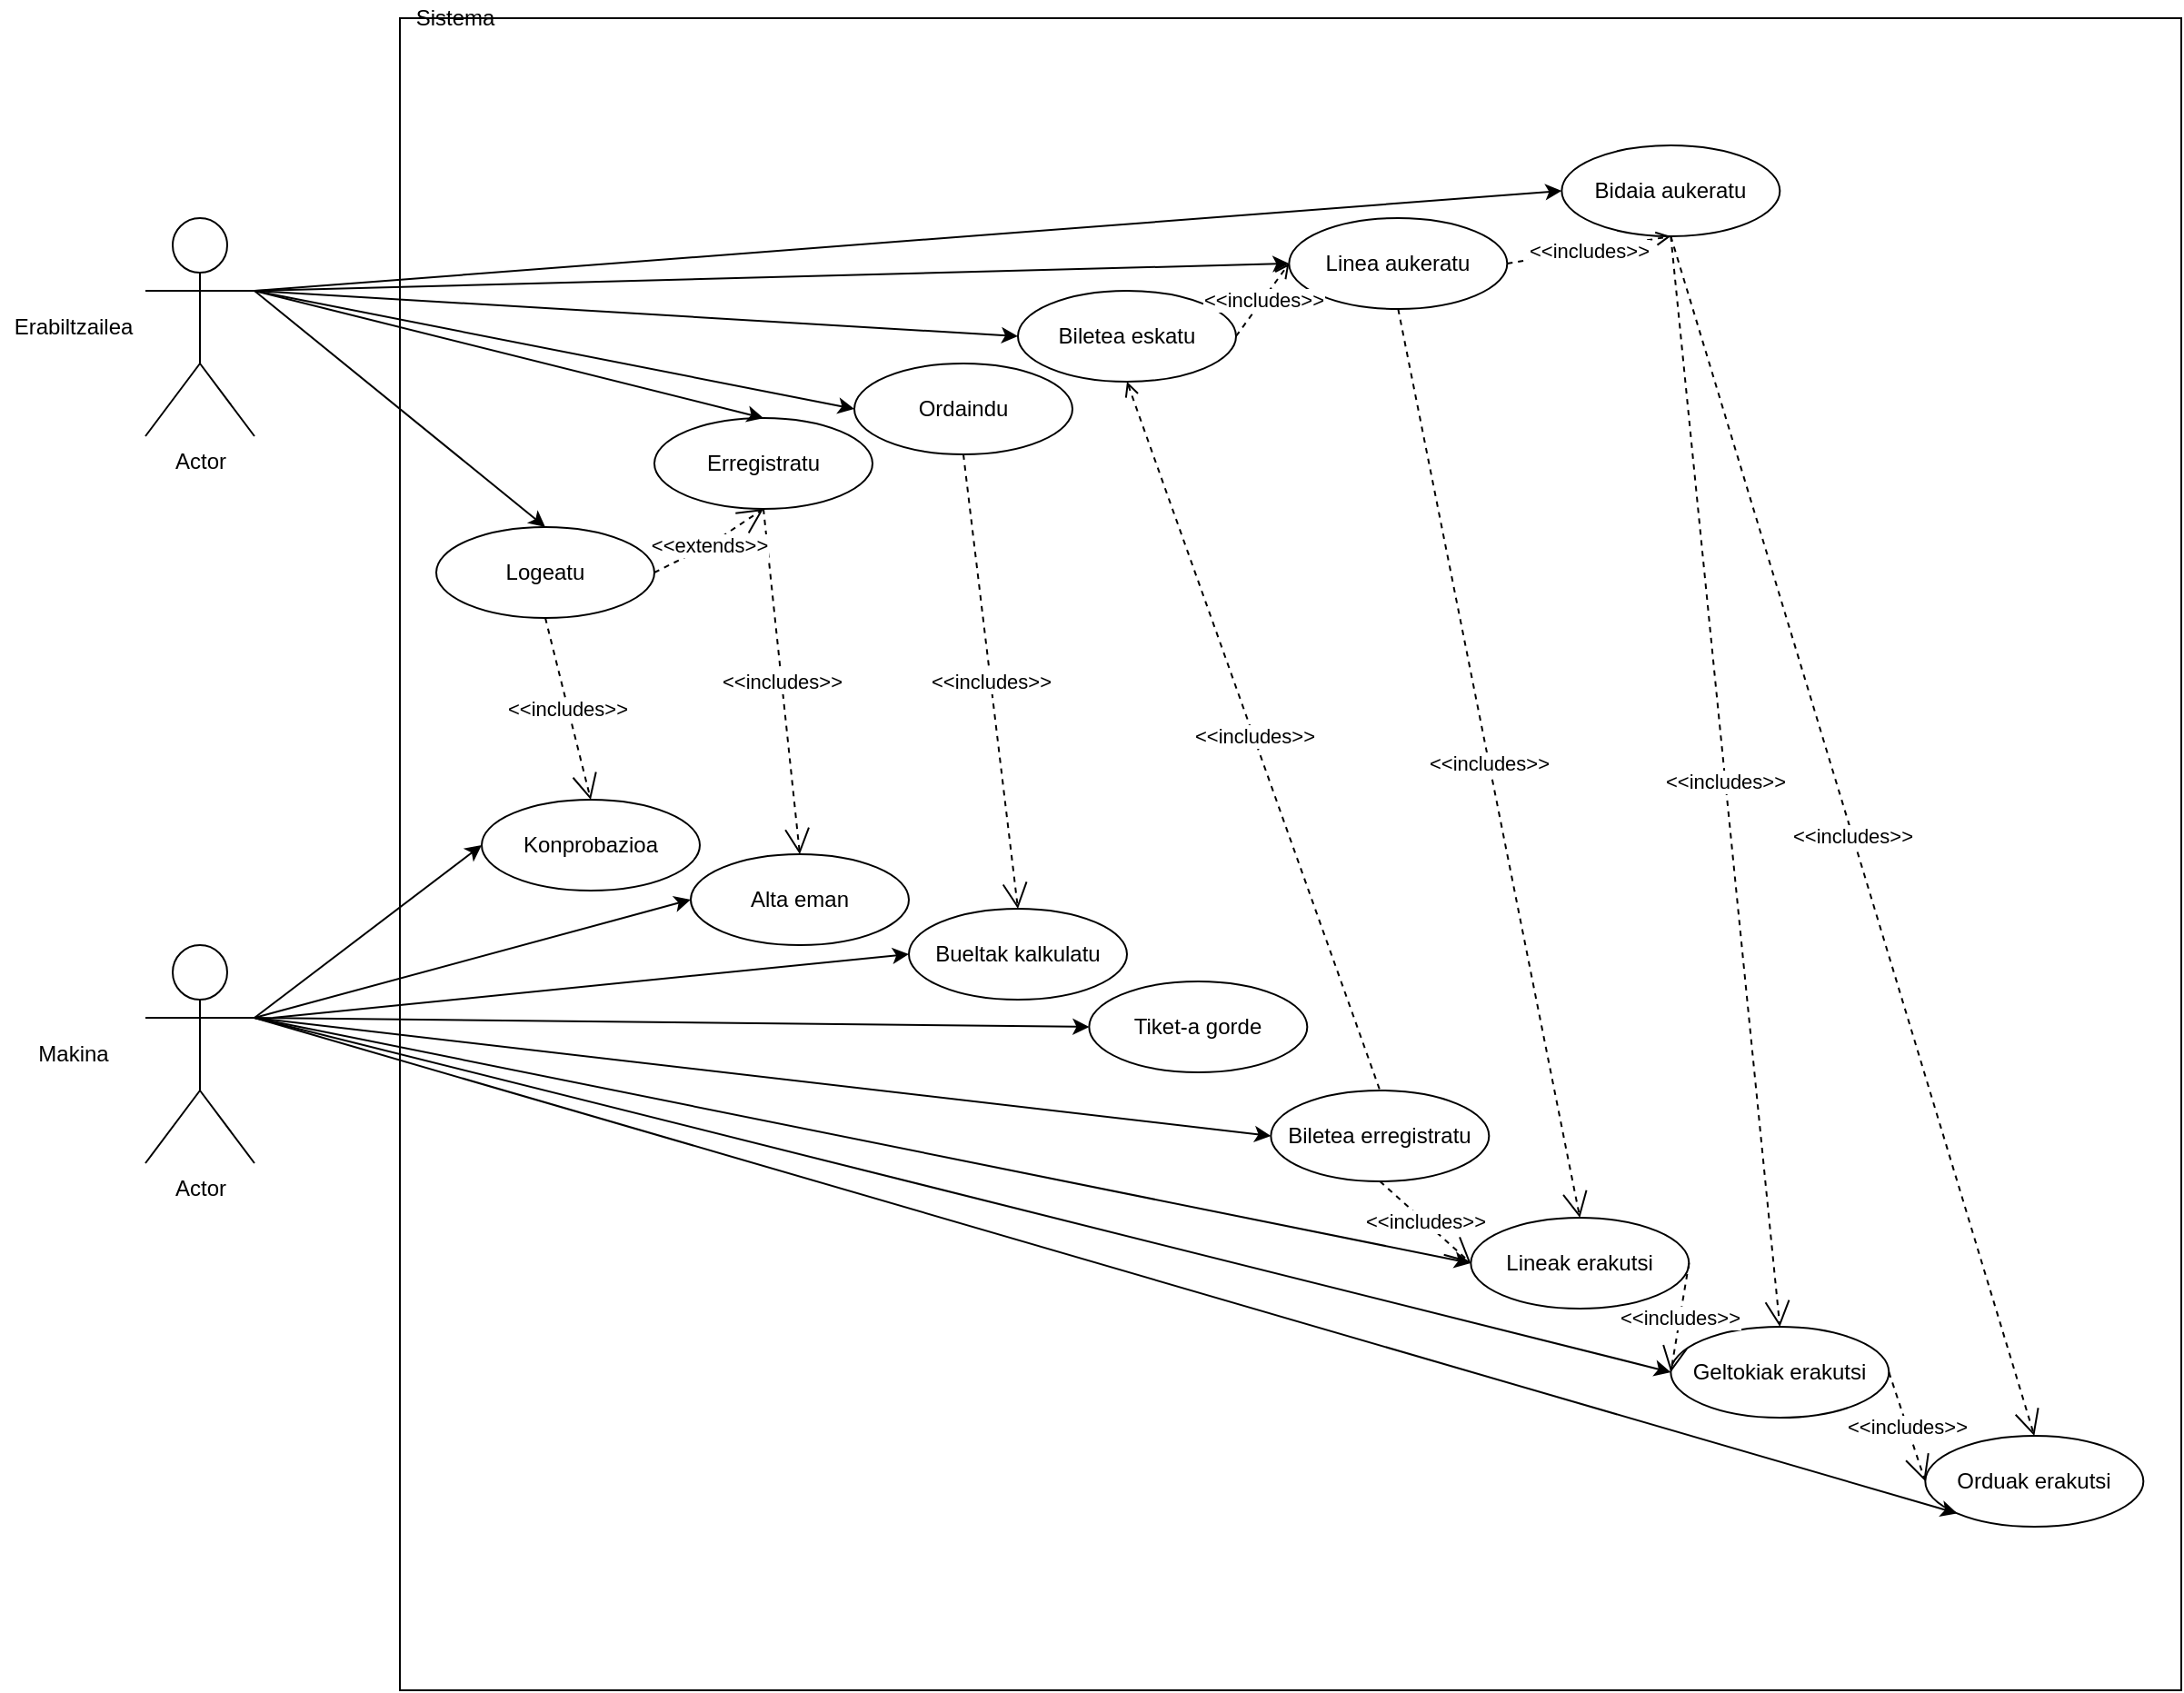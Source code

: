 <mxfile version="16.0.0" type="device"><diagram name="Page-1" id="e7e014a7-5840-1c2e-5031-d8a46d1fe8dd"><mxGraphModel dx="1117" dy="1054" grid="1" gridSize="10" guides="1" tooltips="1" connect="1" arrows="1" fold="1" page="1" pageScale="1" pageWidth="1169" pageHeight="826" background="none" math="0" shadow="0"><root><mxCell id="0"/><mxCell id="1" parent="0"/><mxCell id="Ff2b-R6dkglkqntGl7kR-73" value="" style="rounded=0;whiteSpace=wrap;html=1;" parent="1" vertex="1"><mxGeometry x="360" y="20" width="980" height="920" as="geometry"/></mxCell><mxCell id="Ff2b-R6dkglkqntGl7kR-42" value="Actor" style="shape=umlActor;verticalLabelPosition=bottom;verticalAlign=top;html=1;outlineConnect=0;" parent="1" vertex="1"><mxGeometry x="220" y="130" width="60" height="120" as="geometry"/></mxCell><mxCell id="Ff2b-R6dkglkqntGl7kR-43" value="Biletea eskatu" style="ellipse;whiteSpace=wrap;html=1;" parent="1" vertex="1"><mxGeometry x="700" y="170" width="120" height="50" as="geometry"/></mxCell><mxCell id="Ff2b-R6dkglkqntGl7kR-44" value="Logeatu&lt;br&gt;" style="ellipse;whiteSpace=wrap;html=1;" parent="1" vertex="1"><mxGeometry x="380" y="300" width="120" height="50" as="geometry"/></mxCell><mxCell id="Ff2b-R6dkglkqntGl7kR-47" value="Actor" style="shape=umlActor;verticalLabelPosition=bottom;verticalAlign=top;html=1;outlineConnect=0;" parent="1" vertex="1"><mxGeometry x="220" y="530" width="60" height="120" as="geometry"/></mxCell><mxCell id="Ff2b-R6dkglkqntGl7kR-48" value="Alta eman" style="ellipse;whiteSpace=wrap;html=1;" parent="1" vertex="1"><mxGeometry x="520" y="480" width="120" height="50" as="geometry"/></mxCell><mxCell id="Ff2b-R6dkglkqntGl7kR-49" value="Konprobazioa" style="ellipse;whiteSpace=wrap;html=1;" parent="1" vertex="1"><mxGeometry x="405" y="450" width="120" height="50" as="geometry"/></mxCell><mxCell id="Ff2b-R6dkglkqntGl7kR-50" value="Erregistratu" style="ellipse;whiteSpace=wrap;html=1;" parent="1" vertex="1"><mxGeometry x="500" y="240" width="120" height="50" as="geometry"/></mxCell><mxCell id="Ff2b-R6dkglkqntGl7kR-51" style="edgeStyle=orthogonalEdgeStyle;rounded=0;orthogonalLoop=1;jettySize=auto;html=1;exitX=0.5;exitY=1;exitDx=0;exitDy=0;" parent="1" source="Ff2b-R6dkglkqntGl7kR-44" target="Ff2b-R6dkglkqntGl7kR-44" edge="1"><mxGeometry relative="1" as="geometry"/></mxCell><mxCell id="Ff2b-R6dkglkqntGl7kR-52" value="Lineak erakutsi" style="ellipse;whiteSpace=wrap;html=1;" parent="1" vertex="1"><mxGeometry x="949.17" y="680" width="120" height="50" as="geometry"/></mxCell><mxCell id="Ff2b-R6dkglkqntGl7kR-53" value="Geltokiak erakutsi" style="ellipse;whiteSpace=wrap;html=1;" parent="1" vertex="1"><mxGeometry x="1059.17" y="740" width="120" height="50" as="geometry"/></mxCell><mxCell id="Ff2b-R6dkglkqntGl7kR-54" value="Linea aukeratu" style="ellipse;whiteSpace=wrap;html=1;" parent="1" vertex="1"><mxGeometry x="849.17" y="130" width="120" height="50" as="geometry"/></mxCell><mxCell id="Ff2b-R6dkglkqntGl7kR-55" value="Bidaia aukeratu" style="ellipse;whiteSpace=wrap;html=1;" parent="1" vertex="1"><mxGeometry x="999.17" y="90" width="120" height="50" as="geometry"/></mxCell><mxCell id="Ff2b-R6dkglkqntGl7kR-56" value="Orduak erakutsi" style="ellipse;whiteSpace=wrap;html=1;" parent="1" vertex="1"><mxGeometry x="1199.17" y="800" width="120" height="50" as="geometry"/></mxCell><mxCell id="Ff2b-R6dkglkqntGl7kR-57" value="Ordaindu" style="ellipse;whiteSpace=wrap;html=1;" parent="1" vertex="1"><mxGeometry x="610" y="210" width="120" height="50" as="geometry"/></mxCell><mxCell id="Ff2b-R6dkglkqntGl7kR-58" value="Biletea erregistratu" style="ellipse;whiteSpace=wrap;html=1;" parent="1" vertex="1"><mxGeometry x="839.17" y="610" width="120" height="50" as="geometry"/></mxCell><mxCell id="Ff2b-R6dkglkqntGl7kR-59" value="Tiket-a gorde" style="ellipse;whiteSpace=wrap;html=1;" parent="1" vertex="1"><mxGeometry x="739.17" y="550" width="120" height="50" as="geometry"/></mxCell><mxCell id="Ff2b-R6dkglkqntGl7kR-60" value="Bueltak kalkulatu" style="ellipse;whiteSpace=wrap;html=1;" parent="1" vertex="1"><mxGeometry x="640" y="510" width="120" height="50" as="geometry"/></mxCell><mxCell id="Ff2b-R6dkglkqntGl7kR-64" value="&amp;lt;&amp;lt;includes&amp;gt;&amp;gt;" style="endArrow=none;endSize=12;dashed=1;html=1;rounded=0;entryX=0.5;entryY=0;entryDx=0;entryDy=0;exitX=0.5;exitY=1;exitDx=0;exitDy=0;startArrow=open;startFill=0;endFill=0;" parent="1" source="Ff2b-R6dkglkqntGl7kR-43" target="Ff2b-R6dkglkqntGl7kR-58" edge="1"><mxGeometry width="160" relative="1" as="geometry"><mxPoint x="819.17" y="158.67" as="sourcePoint"/><mxPoint x="979.17" y="158.67" as="targetPoint"/></mxGeometry></mxCell><mxCell id="Ff2b-R6dkglkqntGl7kR-65" value="&amp;lt;&amp;lt;includes&amp;gt;&amp;gt;" style="endArrow=open;endSize=12;dashed=1;html=1;rounded=0;entryX=0.5;entryY=0;entryDx=0;entryDy=0;exitX=0.5;exitY=1;exitDx=0;exitDy=0;" parent="1" source="Ff2b-R6dkglkqntGl7kR-54" target="Ff2b-R6dkglkqntGl7kR-52" edge="1"><mxGeometry width="160" relative="1" as="geometry"><mxPoint x="959.17" y="159" as="sourcePoint"/><mxPoint x="949.17" y="410" as="targetPoint"/></mxGeometry></mxCell><mxCell id="Ff2b-R6dkglkqntGl7kR-66" value="&amp;lt;&amp;lt;includes&amp;gt;&amp;gt;" style="endArrow=open;endSize=12;dashed=1;html=1;rounded=0;entryX=0.5;entryY=0;entryDx=0;entryDy=0;exitX=0.5;exitY=1;exitDx=0;exitDy=0;" parent="1" source="Ff2b-R6dkglkqntGl7kR-55" target="Ff2b-R6dkglkqntGl7kR-53" edge="1"><mxGeometry width="160" relative="1" as="geometry"><mxPoint x="1109.17" y="158.67" as="sourcePoint"/><mxPoint x="1049.17" y="460" as="targetPoint"/></mxGeometry></mxCell><mxCell id="Ff2b-R6dkglkqntGl7kR-67" value="&amp;lt;&amp;lt;includes&amp;gt;&amp;gt;" style="endArrow=open;endSize=12;dashed=1;html=1;rounded=0;entryX=0.5;entryY=0;entryDx=0;entryDy=0;exitX=0.5;exitY=1;exitDx=0;exitDy=0;" parent="1" source="Ff2b-R6dkglkqntGl7kR-55" target="Ff2b-R6dkglkqntGl7kR-56" edge="1"><mxGeometry width="160" relative="1" as="geometry"><mxPoint x="1109.17" y="158.67" as="sourcePoint"/><mxPoint x="989.17" y="410" as="targetPoint"/></mxGeometry></mxCell><mxCell id="Ff2b-R6dkglkqntGl7kR-68" value="&amp;lt;&amp;lt;includes&amp;gt;&amp;gt;" style="endArrow=open;endSize=12;dashed=1;html=1;rounded=0;entryX=0.5;entryY=0;entryDx=0;entryDy=0;exitX=0.5;exitY=1;exitDx=0;exitDy=0;" parent="1" source="Ff2b-R6dkglkqntGl7kR-57" target="Ff2b-R6dkglkqntGl7kR-60" edge="1"><mxGeometry width="160" relative="1" as="geometry"><mxPoint x="1140" y="168.67" as="sourcePoint"/><mxPoint x="1130" y="470" as="targetPoint"/></mxGeometry></mxCell><mxCell id="Ff2b-R6dkglkqntGl7kR-70" value="&amp;lt;&amp;lt;includes&amp;gt;&amp;gt;" style="endArrow=open;endSize=12;dashed=1;html=1;rounded=0;entryX=0.5;entryY=0;entryDx=0;entryDy=0;exitX=0.5;exitY=1;exitDx=0;exitDy=0;" parent="1" source="Ff2b-R6dkglkqntGl7kR-50" target="Ff2b-R6dkglkqntGl7kR-48" edge="1"><mxGeometry width="160" relative="1" as="geometry"><mxPoint x="679.996" y="279.998" as="sourcePoint"/><mxPoint x="688.321" y="510.003" as="targetPoint"/></mxGeometry></mxCell><mxCell id="Ff2b-R6dkglkqntGl7kR-71" value="&amp;lt;&amp;lt;includes&amp;gt;&amp;gt;" style="endArrow=open;endSize=12;dashed=1;html=1;rounded=0;entryX=0.5;entryY=0;entryDx=0;entryDy=0;exitX=0.5;exitY=1;exitDx=0;exitDy=0;" parent="1" source="Ff2b-R6dkglkqntGl7kR-44" target="Ff2b-R6dkglkqntGl7kR-49" edge="1"><mxGeometry width="160" relative="1" as="geometry"><mxPoint x="570" y="230" as="sourcePoint"/><mxPoint x="560.442" y="770.001" as="targetPoint"/></mxGeometry></mxCell><mxCell id="Ff2b-R6dkglkqntGl7kR-72" value="&amp;lt;&amp;lt;extends&amp;gt;&amp;gt;" style="endArrow=open;endSize=12;dashed=1;html=1;rounded=0;exitX=1;exitY=0.5;exitDx=0;exitDy=0;entryX=0.5;entryY=1;entryDx=0;entryDy=0;startArrow=none;startFill=0;endFill=0;" parent="1" source="Ff2b-R6dkglkqntGl7kR-44" target="Ff2b-R6dkglkqntGl7kR-50" edge="1"><mxGeometry x="-0.036" width="160" relative="1" as="geometry"><mxPoint x="570" y="230" as="sourcePoint"/><mxPoint x="510" y="130" as="targetPoint"/><Array as="points"><mxPoint x="530" y="310"/></Array><mxPoint as="offset"/></mxGeometry></mxCell><mxCell id="Ff2b-R6dkglkqntGl7kR-77" value="&amp;lt;&amp;lt;includes&amp;gt;&amp;gt;" style="endArrow=open;endSize=6;dashed=1;html=1;rounded=0;exitX=1;exitY=0.5;exitDx=0;exitDy=0;entryX=0;entryY=0.5;entryDx=0;entryDy=0;endFill=0;startArrow=none;startFill=0;" parent="1" source="Ff2b-R6dkglkqntGl7kR-43" target="Ff2b-R6dkglkqntGl7kR-54" edge="1"><mxGeometry width="160" relative="1" as="geometry"><mxPoint x="759.17" y="100" as="sourcePoint"/><mxPoint x="869.17" y="80" as="targetPoint"/></mxGeometry></mxCell><mxCell id="Ff2b-R6dkglkqntGl7kR-78" value="&amp;lt;&amp;lt;includes&amp;gt;&amp;gt;" style="endArrow=open;endSize=6;dashed=1;html=1;rounded=0;exitX=1;exitY=0.5;exitDx=0;exitDy=0;entryX=0.5;entryY=1;entryDx=0;entryDy=0;startArrow=none;startFill=0;endFill=0;" parent="1" source="Ff2b-R6dkglkqntGl7kR-54" target="Ff2b-R6dkglkqntGl7kR-55" edge="1"><mxGeometry width="160" relative="1" as="geometry"><mxPoint x="919.17" y="110" as="sourcePoint"/><mxPoint x="1069.17" y="110" as="targetPoint"/></mxGeometry></mxCell><mxCell id="Ff2b-R6dkglkqntGl7kR-80" value="&amp;lt;&amp;lt;includes&amp;gt;&amp;gt;" style="endArrow=open;endSize=12;dashed=1;html=1;rounded=0;exitX=0.5;exitY=1;exitDx=0;exitDy=0;entryX=0;entryY=0.5;entryDx=0;entryDy=0;" parent="1" source="Ff2b-R6dkglkqntGl7kR-58" target="Ff2b-R6dkglkqntGl7kR-52" edge="1"><mxGeometry width="160" relative="1" as="geometry"><mxPoint x="899.17" y="660" as="sourcePoint"/><mxPoint x="969.17" y="665" as="targetPoint"/></mxGeometry></mxCell><mxCell id="Ff2b-R6dkglkqntGl7kR-81" value="&amp;lt;&amp;lt;includes&amp;gt;&amp;gt;" style="endArrow=open;endSize=12;dashed=1;html=1;rounded=0;exitX=1;exitY=0.5;exitDx=0;exitDy=0;entryX=0;entryY=0.5;entryDx=0;entryDy=0;" parent="1" source="Ff2b-R6dkglkqntGl7kR-52" target="Ff2b-R6dkglkqntGl7kR-53" edge="1"><mxGeometry width="160" relative="1" as="geometry"><mxPoint x="1029.17" y="640" as="sourcePoint"/><mxPoint x="1119.17" y="770" as="targetPoint"/></mxGeometry></mxCell><mxCell id="Ff2b-R6dkglkqntGl7kR-82" value="&amp;lt;&amp;lt;includes&amp;gt;&amp;gt;" style="endArrow=open;endSize=12;dashed=1;html=1;rounded=0;entryX=0;entryY=0.5;entryDx=0;entryDy=0;exitX=1;exitY=0.5;exitDx=0;exitDy=0;" parent="1" source="Ff2b-R6dkglkqntGl7kR-53" target="Ff2b-R6dkglkqntGl7kR-56" edge="1"><mxGeometry width="160" relative="1" as="geometry"><mxPoint x="1119.17" y="770" as="sourcePoint"/><mxPoint x="1219.17" y="610" as="targetPoint"/></mxGeometry></mxCell><mxCell id="Ff2b-R6dkglkqntGl7kR-84" value="" style="endArrow=classic;html=1;rounded=0;exitX=1;exitY=0.333;exitDx=0;exitDy=0;exitPerimeter=0;entryX=0.5;entryY=0;entryDx=0;entryDy=0;" parent="1" source="Ff2b-R6dkglkqntGl7kR-42" target="Ff2b-R6dkglkqntGl7kR-44" edge="1"><mxGeometry width="50" height="50" relative="1" as="geometry"><mxPoint x="760" y="270" as="sourcePoint"/><mxPoint x="810" y="220" as="targetPoint"/></mxGeometry></mxCell><mxCell id="Ff2b-R6dkglkqntGl7kR-85" value="" style="endArrow=classic;html=1;rounded=0;exitX=1;exitY=0.333;exitDx=0;exitDy=0;exitPerimeter=0;entryX=0.5;entryY=0;entryDx=0;entryDy=0;" parent="1" source="Ff2b-R6dkglkqntGl7kR-42" target="Ff2b-R6dkglkqntGl7kR-50" edge="1"><mxGeometry width="50" height="50" relative="1" as="geometry"><mxPoint x="320" y="140" as="sourcePoint"/><mxPoint x="480" y="270" as="targetPoint"/></mxGeometry></mxCell><mxCell id="Ff2b-R6dkglkqntGl7kR-86" value="" style="endArrow=classic;html=1;rounded=0;exitX=1;exitY=0.333;exitDx=0;exitDy=0;exitPerimeter=0;entryX=0;entryY=0.5;entryDx=0;entryDy=0;" parent="1" target="Ff2b-R6dkglkqntGl7kR-43" edge="1"><mxGeometry width="50" height="50" relative="1" as="geometry"><mxPoint x="280" y="170" as="sourcePoint"/><mxPoint x="560" y="240" as="targetPoint"/></mxGeometry></mxCell><mxCell id="Ff2b-R6dkglkqntGl7kR-87" value="" style="endArrow=classic;html=1;rounded=0;exitX=1;exitY=0.333;exitDx=0;exitDy=0;exitPerimeter=0;entryX=0;entryY=0.5;entryDx=0;entryDy=0;" parent="1" edge="1" target="Ff2b-R6dkglkqntGl7kR-54"><mxGeometry width="50" height="50" relative="1" as="geometry"><mxPoint x="280" y="170" as="sourcePoint"/><mxPoint x="730" y="165" as="targetPoint"/></mxGeometry></mxCell><mxCell id="Ff2b-R6dkglkqntGl7kR-88" value="" style="endArrow=classic;html=1;rounded=0;entryX=0;entryY=0.5;entryDx=0;entryDy=0;" parent="1" target="Ff2b-R6dkglkqntGl7kR-55" edge="1"><mxGeometry width="50" height="50" relative="1" as="geometry"><mxPoint x="280" y="170" as="sourcePoint"/><mxPoint x="740" y="160" as="targetPoint"/></mxGeometry></mxCell><mxCell id="Ff2b-R6dkglkqntGl7kR-91" value="" style="endArrow=classic;html=1;rounded=0;entryX=0;entryY=0.5;entryDx=0;entryDy=0;" parent="1" target="Ff2b-R6dkglkqntGl7kR-57" edge="1"><mxGeometry width="50" height="50" relative="1" as="geometry"><mxPoint x="280" y="170" as="sourcePoint"/><mxPoint x="890" y="65" as="targetPoint"/></mxGeometry></mxCell><mxCell id="Ff2b-R6dkglkqntGl7kR-92" value="" style="endArrow=classic;html=1;rounded=0;exitX=1;exitY=0.333;exitDx=0;exitDy=0;exitPerimeter=0;entryX=0;entryY=0.5;entryDx=0;entryDy=0;" parent="1" target="Ff2b-R6dkglkqntGl7kR-49" edge="1"><mxGeometry width="50" height="50" relative="1" as="geometry"><mxPoint x="280" y="570" as="sourcePoint"/><mxPoint x="440" y="700" as="targetPoint"/></mxGeometry></mxCell><mxCell id="Ff2b-R6dkglkqntGl7kR-93" value="" style="endArrow=classic;html=1;rounded=0;entryX=0;entryY=0.5;entryDx=0;entryDy=0;" parent="1" target="Ff2b-R6dkglkqntGl7kR-48" edge="1"><mxGeometry width="50" height="50" relative="1" as="geometry"><mxPoint x="280" y="570" as="sourcePoint"/><mxPoint x="430" y="607.5" as="targetPoint"/></mxGeometry></mxCell><mxCell id="Ff2b-R6dkglkqntGl7kR-94" value="" style="endArrow=classic;html=1;rounded=0;entryX=0;entryY=0.5;entryDx=0;entryDy=0;exitX=1;exitY=0.333;exitDx=0;exitDy=0;exitPerimeter=0;" parent="1" source="Ff2b-R6dkglkqntGl7kR-47" target="Ff2b-R6dkglkqntGl7kR-59" edge="1"><mxGeometry width="50" height="50" relative="1" as="geometry"><mxPoint x="300" y="605" as="sourcePoint"/><mxPoint x="520" y="590" as="targetPoint"/></mxGeometry></mxCell><mxCell id="Ff2b-R6dkglkqntGl7kR-95" value="" style="endArrow=classic;html=1;rounded=0;entryX=0;entryY=0.5;entryDx=0;entryDy=0;exitX=1;exitY=0.333;exitDx=0;exitDy=0;exitPerimeter=0;" parent="1" source="Ff2b-R6dkglkqntGl7kR-47" target="Ff2b-R6dkglkqntGl7kR-58" edge="1"><mxGeometry width="50" height="50" relative="1" as="geometry"><mxPoint x="550" y="615" as="sourcePoint"/><mxPoint x="650" y="660" as="targetPoint"/></mxGeometry></mxCell><mxCell id="Ff2b-R6dkglkqntGl7kR-96" value="" style="endArrow=classic;html=1;rounded=0;exitX=1;exitY=0.333;exitDx=0;exitDy=0;exitPerimeter=0;entryX=0;entryY=0.5;entryDx=0;entryDy=0;" parent="1" source="Ff2b-R6dkglkqntGl7kR-47" target="Ff2b-R6dkglkqntGl7kR-52" edge="1"><mxGeometry width="50" height="50" relative="1" as="geometry"><mxPoint x="370" y="725" as="sourcePoint"/><mxPoint x="710" y="570" as="targetPoint"/></mxGeometry></mxCell><mxCell id="Ff2b-R6dkglkqntGl7kR-97" value="" style="endArrow=classic;html=1;rounded=0;exitX=1;exitY=0.333;exitDx=0;exitDy=0;exitPerimeter=0;entryX=0;entryY=0.5;entryDx=0;entryDy=0;" parent="1" source="Ff2b-R6dkglkqntGl7kR-47" target="Ff2b-R6dkglkqntGl7kR-53" edge="1"><mxGeometry width="50" height="50" relative="1" as="geometry"><mxPoint x="320" y="670" as="sourcePoint"/><mxPoint x="870" y="815" as="targetPoint"/></mxGeometry></mxCell><mxCell id="Ff2b-R6dkglkqntGl7kR-98" value="" style="endArrow=classic;html=1;rounded=0;entryX=0;entryY=1;entryDx=0;entryDy=0;" parent="1" target="Ff2b-R6dkglkqntGl7kR-56" edge="1"><mxGeometry width="50" height="50" relative="1" as="geometry"><mxPoint x="280" y="570" as="sourcePoint"/><mxPoint x="1090" y="830" as="targetPoint"/></mxGeometry></mxCell><mxCell id="Ff2b-R6dkglkqntGl7kR-99" value="" style="endArrow=classic;html=1;rounded=0;entryX=0;entryY=0.5;entryDx=0;entryDy=0;" parent="1" target="Ff2b-R6dkglkqntGl7kR-60" edge="1"><mxGeometry width="50" height="50" relative="1" as="geometry"><mxPoint x="290" y="570" as="sourcePoint"/><mxPoint x="1116.717" y="892.313" as="targetPoint"/></mxGeometry></mxCell><mxCell id="Ff2b-R6dkglkqntGl7kR-100" value="Erabiltzailea" style="text;html=1;align=center;verticalAlign=middle;resizable=0;points=[];autosize=1;strokeColor=none;fillColor=none;" parent="1" vertex="1"><mxGeometry x="140" y="180" width="80" height="20" as="geometry"/></mxCell><mxCell id="Ff2b-R6dkglkqntGl7kR-101" value="Makina" style="text;html=1;align=center;verticalAlign=middle;resizable=0;points=[];autosize=1;strokeColor=none;fillColor=none;" parent="1" vertex="1"><mxGeometry x="155" y="580" width="50" height="20" as="geometry"/></mxCell><mxCell id="Ff2b-R6dkglkqntGl7kR-102" value="Sistema" style="text;html=1;align=center;verticalAlign=middle;resizable=0;points=[];autosize=1;strokeColor=none;fillColor=none;" parent="1" vertex="1"><mxGeometry x="360" y="10" width="60" height="20" as="geometry"/></mxCell></root></mxGraphModel></diagram></mxfile>